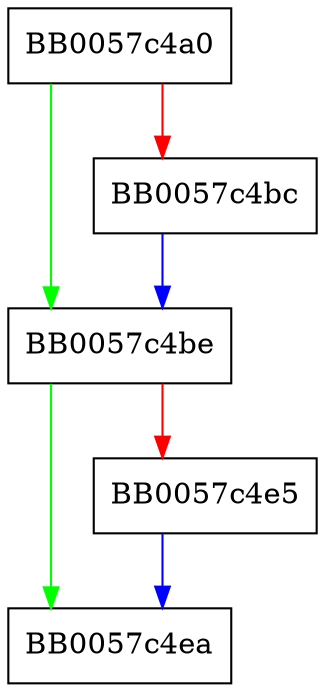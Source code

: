 digraph DH_set_method {
  node [shape="box"];
  graph [splines=ortho];
  BB0057c4a0 -> BB0057c4be [color="green"];
  BB0057c4a0 -> BB0057c4bc [color="red"];
  BB0057c4bc -> BB0057c4be [color="blue"];
  BB0057c4be -> BB0057c4ea [color="green"];
  BB0057c4be -> BB0057c4e5 [color="red"];
  BB0057c4e5 -> BB0057c4ea [color="blue"];
}